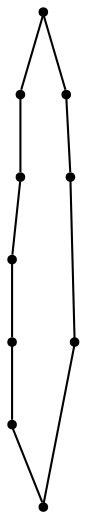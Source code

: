 graph {
  node [shape=point,comment="{\"directed\":false,\"doi\":\"10.1007/978-3-319-27261-0_19\",\"figure\":\"3 (2)\"}"]

  v0 [pos="1004.1558462951601,2146.4893174508397"]
  v1 [pos="987.9407361937772,2216.3933703015127"]
  v2 [pos="875.697831459576,2123.257764531677"]
  v3 [pos="942.175134561913,2121.524111158889"]
  v4 [pos="942.0250658961459,2234.4751193573875"]
  v5 [pos="893.1798136067545,2241.5002498517742"]
  v6 [pos="811.3709614669469,2133.914607610671"]
  v7 [pos="839.3003934650554,2243.2420424422753"]
  v8 [pos="765.7053208277038,2172.201360555562"]
  v9 [pos="775.3568344543091,2228.0283820217046"]

  v0 -- v3 [id="-1",pos="1004.1558462951601,2146.4893174508397 998.7366130193127,2138.297530097926 989.403855989281,2131.198832645779 974.1385044990454,2126.820707085377 965.1960471312334,2124.2537761057242 954.2177443328627,2122.6207467760714 942.175134561913,2121.524111158889"]
  v9 -- v8 [id="-2",pos="775.3568344543091,2228.0283820217046 768.0283382210773,2221.9444107029585 764.5597598865154,2214.3902292022935 762.7131837300334,2206.211654056493 760.2651674757285,2195.3627410140894 760.6728934474895,2183.4189227138036 765.7053208277038,2172.201360555562"]
  v8 -- v6 [id="-3",pos="765.7053208277038,2172.201360555562 766.7719969768167,2168.8531075333776 768.4786912803156,2165.669915088537 770.5727757459119,2162.576036146366 777.6872669348525,2152.0601422875006 789.2771475397315,2142.578092475605 811.3709614669469,2133.914607610671"]
  v7 -- v9 [id="-4",pos="839.3003934650554,2243.2420424422753 823.2064088733828,2242.717084862951 808.4833678381681,2241.2051961505563 797.2978431128222,2238.328752799941 787.5555968334409,2235.8256848989486 780.4973568526982,2232.2878461912014 775.3568344543091,2228.0283820217046"]
  v6 -- v2 [id="-5",pos="811.3709614669469,2133.914607610671 819.0656879096546,2132.7626444922457 827.5351982026955,2130.572130306607 837.3792124982531,2128.6377874397194 848.7113426772967,2126.410041457673 861.8649027992992,2124.5213142280095 875.697831459576,2123.257764531677"]
  v5 -- v4 [id="-6",pos="893.1798136067545,2241.5002498517742 911.8952060922561,2239.8569311508872 927.8766919479194,2237.6113225948793 942.0250658961459,2234.4751193573875"]
  v7 -- v5 [id="-7",pos="839.3003934650554,2243.2420424422753 857.100018579679,2243.7094804027306 876.5791555413157,2242.9530286800455 893.1798136067545,2241.5002498517742"]
  v3 -- v2 [id="-8",pos="942.175134561913,2121.524111158889 921.541696783936,2120.268574962578 897.7720133410817,2121.024618835976 875.697831459576,2123.257764531677"]
  v4 -- v1 [id="-9",pos="942.0250658961459,2234.4751193573875 956.4343459361779,2231.280936802994 968.9450129901385,2227.1642122984276 978.8559384427998,2221.9681621459126 982.1746047193526,2220.2286400266134 985.2016644136318,2218.368027938554 987.9407361937772,2216.3933703015127"]
  v1 -- v0 [id="-10",pos="987.9407361937772,2216.3933703015127 1001.491095723826,2206.632632922527 1008.3338604013331,2193.946370114899 1010.2943065063141,2178.3325442357855 1011.5876278478229,2168.029334848221 1010.7534565426056,2156.4519396936676 1004.1558462951601,2146.4893174508397"]
}